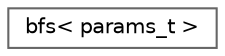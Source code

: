 digraph "Graphical Class Hierarchy"
{
 // LATEX_PDF_SIZE
  bgcolor="transparent";
  edge [fontname=Helvetica,fontsize=10,labelfontname=Helvetica,labelfontsize=10];
  node [fontname=Helvetica,fontsize=10,shape=box,height=0.2,width=0.4];
  rankdir="LR";
  Node0 [id="Node000000",label="bfs\< params_t \>",height=0.2,width=0.4,color="grey40", fillcolor="white", style="filled",URL="$d3/d8d/structchdr_1_1solvers_1_1bfs.html",tooltip="Breadth-first search algorithm."];
}
